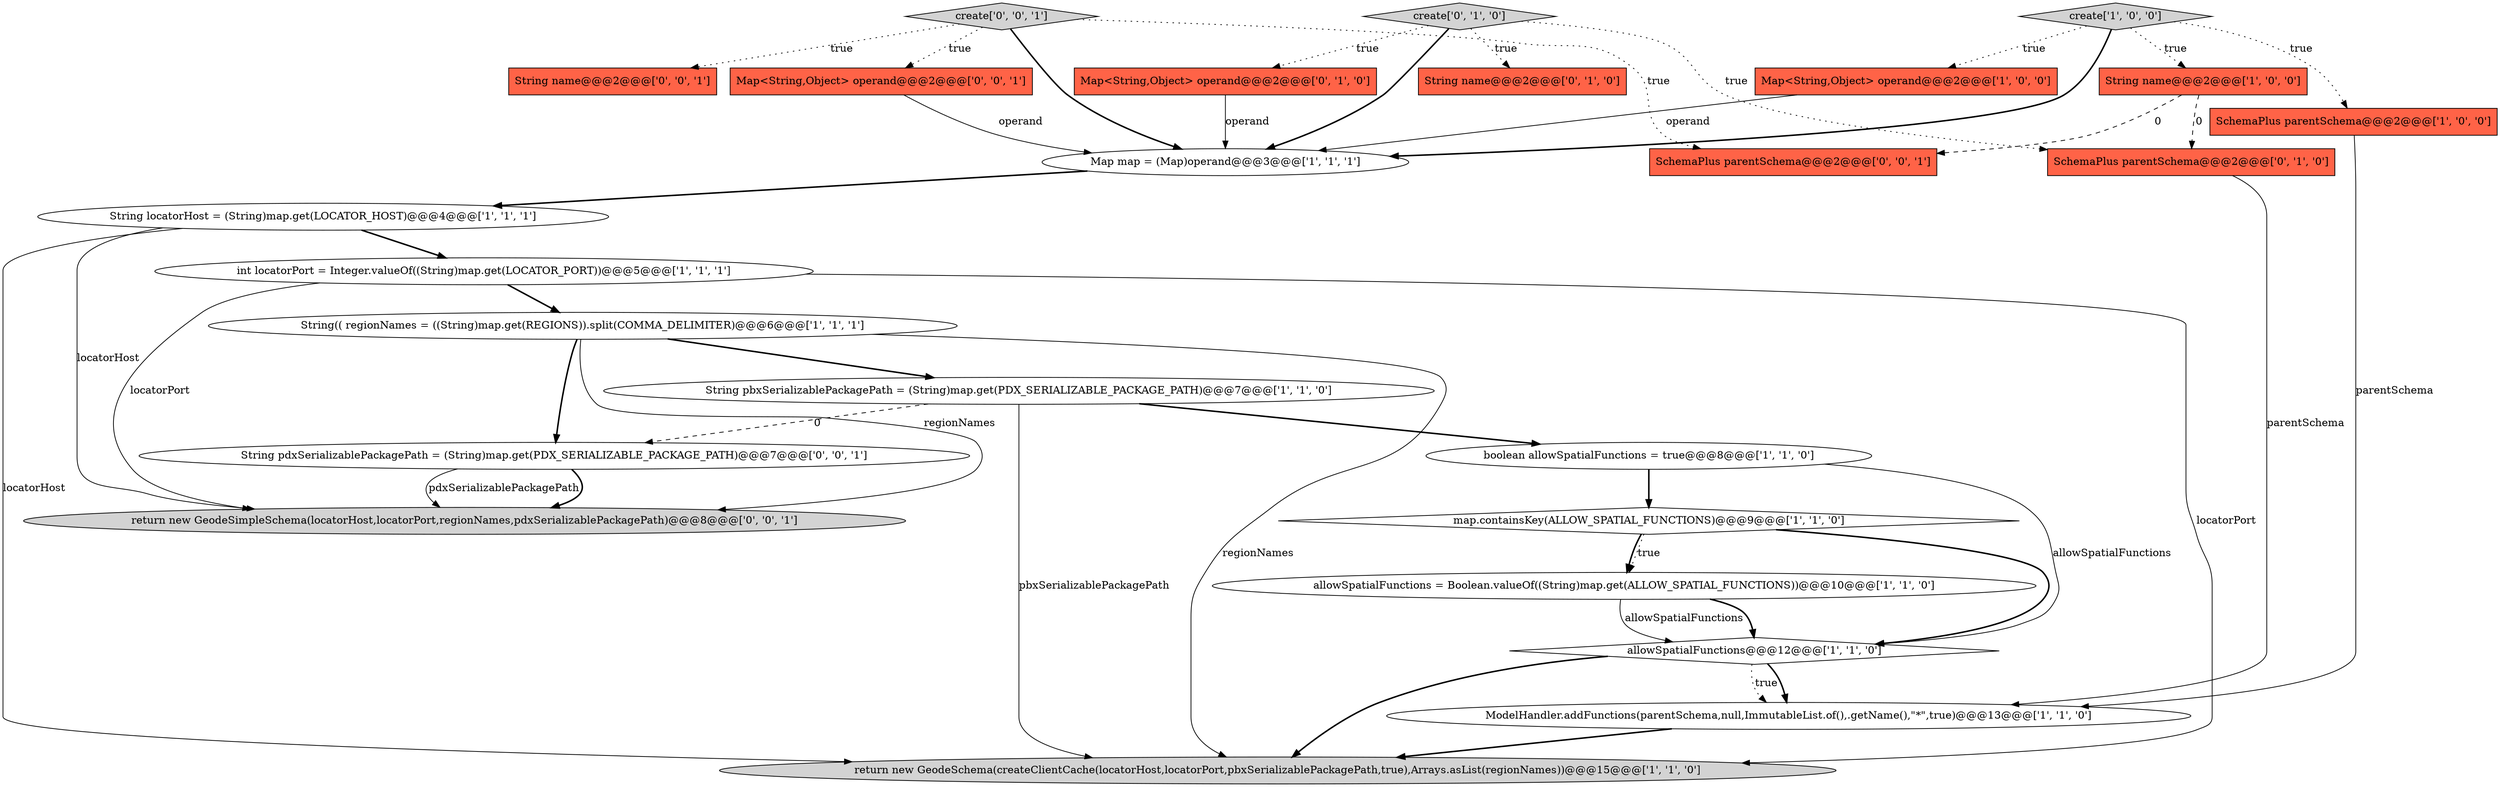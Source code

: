 digraph {
20 [style = filled, label = "Map<String,Object> operand@@@2@@@['0', '0', '1']", fillcolor = tomato, shape = box image = "AAA0AAABBB3BBB"];
3 [style = filled, label = "allowSpatialFunctions@@@12@@@['1', '1', '0']", fillcolor = white, shape = diamond image = "AAA0AAABBB1BBB"];
16 [style = filled, label = "create['0', '1', '0']", fillcolor = lightgray, shape = diamond image = "AAA0AAABBB2BBB"];
21 [style = filled, label = "String name@@@2@@@['0', '0', '1']", fillcolor = tomato, shape = box image = "AAA0AAABBB3BBB"];
14 [style = filled, label = "String locatorHost = (String)map.get(LOCATOR_HOST)@@@4@@@['1', '1', '1']", fillcolor = white, shape = ellipse image = "AAA0AAABBB1BBB"];
0 [style = filled, label = "int locatorPort = Integer.valueOf((String)map.get(LOCATOR_PORT))@@@5@@@['1', '1', '1']", fillcolor = white, shape = ellipse image = "AAA0AAABBB1BBB"];
22 [style = filled, label = "create['0', '0', '1']", fillcolor = lightgray, shape = diamond image = "AAA0AAABBB3BBB"];
15 [style = filled, label = "Map<String,Object> operand@@@2@@@['0', '1', '0']", fillcolor = tomato, shape = box image = "AAA0AAABBB2BBB"];
19 [style = filled, label = "return new GeodeSimpleSchema(locatorHost,locatorPort,regionNames,pdxSerializablePackagePath)@@@8@@@['0', '0', '1']", fillcolor = lightgray, shape = ellipse image = "AAA0AAABBB3BBB"];
6 [style = filled, label = "return new GeodeSchema(createClientCache(locatorHost,locatorPort,pbxSerializablePackagePath,true),Arrays.asList(regionNames))@@@15@@@['1', '1', '0']", fillcolor = lightgray, shape = ellipse image = "AAA0AAABBB1BBB"];
4 [style = filled, label = "Map<String,Object> operand@@@2@@@['1', '0', '0']", fillcolor = tomato, shape = box image = "AAA0AAABBB1BBB"];
2 [style = filled, label = "String pbxSerializablePackagePath = (String)map.get(PDX_SERIALIZABLE_PACKAGE_PATH)@@@7@@@['1', '1', '0']", fillcolor = white, shape = ellipse image = "AAA0AAABBB1BBB"];
7 [style = filled, label = "SchemaPlus parentSchema@@@2@@@['1', '0', '0']", fillcolor = tomato, shape = box image = "AAA0AAABBB1BBB"];
23 [style = filled, label = "String pdxSerializablePackagePath = (String)map.get(PDX_SERIALIZABLE_PACKAGE_PATH)@@@7@@@['0', '0', '1']", fillcolor = white, shape = ellipse image = "AAA0AAABBB3BBB"];
9 [style = filled, label = "String name@@@2@@@['1', '0', '0']", fillcolor = tomato, shape = box image = "AAA1AAABBB1BBB"];
24 [style = filled, label = "SchemaPlus parentSchema@@@2@@@['0', '0', '1']", fillcolor = tomato, shape = box image = "AAA0AAABBB3BBB"];
13 [style = filled, label = "boolean allowSpatialFunctions = true@@@8@@@['1', '1', '0']", fillcolor = white, shape = ellipse image = "AAA0AAABBB1BBB"];
8 [style = filled, label = "String(( regionNames = ((String)map.get(REGIONS)).split(COMMA_DELIMITER)@@@6@@@['1', '1', '1']", fillcolor = white, shape = ellipse image = "AAA0AAABBB1BBB"];
12 [style = filled, label = "Map map = (Map)operand@@@3@@@['1', '1', '1']", fillcolor = white, shape = ellipse image = "AAA0AAABBB1BBB"];
11 [style = filled, label = "ModelHandler.addFunctions(parentSchema,null,ImmutableList.of(),.getName(),\"*\",true)@@@13@@@['1', '1', '0']", fillcolor = white, shape = ellipse image = "AAA0AAABBB1BBB"];
5 [style = filled, label = "create['1', '0', '0']", fillcolor = lightgray, shape = diamond image = "AAA0AAABBB1BBB"];
10 [style = filled, label = "allowSpatialFunctions = Boolean.valueOf((String)map.get(ALLOW_SPATIAL_FUNCTIONS))@@@10@@@['1', '1', '0']", fillcolor = white, shape = ellipse image = "AAA0AAABBB1BBB"];
17 [style = filled, label = "String name@@@2@@@['0', '1', '0']", fillcolor = tomato, shape = box image = "AAA0AAABBB2BBB"];
18 [style = filled, label = "SchemaPlus parentSchema@@@2@@@['0', '1', '0']", fillcolor = tomato, shape = box image = "AAA1AAABBB2BBB"];
1 [style = filled, label = "map.containsKey(ALLOW_SPATIAL_FUNCTIONS)@@@9@@@['1', '1', '0']", fillcolor = white, shape = diamond image = "AAA0AAABBB1BBB"];
2->6 [style = solid, label="pbxSerializablePackagePath"];
3->11 [style = dotted, label="true"];
0->19 [style = solid, label="locatorPort"];
22->21 [style = dotted, label="true"];
2->23 [style = dashed, label="0"];
14->6 [style = solid, label="locatorHost"];
1->10 [style = dotted, label="true"];
8->23 [style = bold, label=""];
10->3 [style = solid, label="allowSpatialFunctions"];
9->24 [style = dashed, label="0"];
9->18 [style = dashed, label="0"];
11->6 [style = bold, label=""];
16->17 [style = dotted, label="true"];
14->19 [style = solid, label="locatorHost"];
1->3 [style = bold, label=""];
3->11 [style = bold, label=""];
13->3 [style = solid, label="allowSpatialFunctions"];
10->3 [style = bold, label=""];
3->6 [style = bold, label=""];
15->12 [style = solid, label="operand"];
22->24 [style = dotted, label="true"];
13->1 [style = bold, label=""];
5->4 [style = dotted, label="true"];
2->13 [style = bold, label=""];
7->11 [style = solid, label="parentSchema"];
22->20 [style = dotted, label="true"];
14->0 [style = bold, label=""];
23->19 [style = solid, label="pdxSerializablePackagePath"];
8->19 [style = solid, label="regionNames"];
8->2 [style = bold, label=""];
5->12 [style = bold, label=""];
5->7 [style = dotted, label="true"];
22->12 [style = bold, label=""];
23->19 [style = bold, label=""];
4->12 [style = solid, label="operand"];
12->14 [style = bold, label=""];
20->12 [style = solid, label="operand"];
0->8 [style = bold, label=""];
5->9 [style = dotted, label="true"];
0->6 [style = solid, label="locatorPort"];
18->11 [style = solid, label="parentSchema"];
1->10 [style = bold, label=""];
16->12 [style = bold, label=""];
8->6 [style = solid, label="regionNames"];
16->15 [style = dotted, label="true"];
16->18 [style = dotted, label="true"];
}

